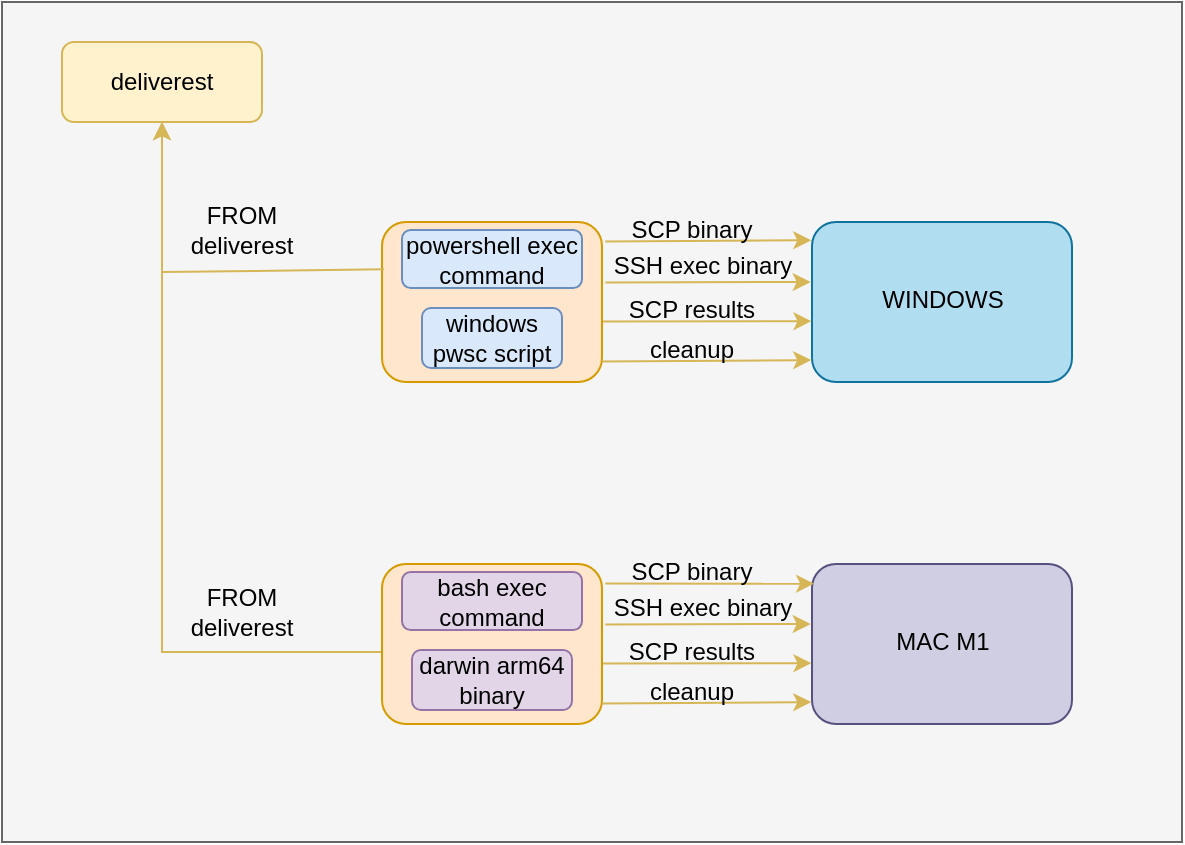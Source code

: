 <mxfile version="21.1.5" type="device">
  <diagram name="Page-1" id="z1PRPF0wfzixQ7pO9ImC">
    <mxGraphModel dx="1373" dy="695" grid="1" gridSize="10" guides="1" tooltips="1" connect="1" arrows="1" fold="1" page="1" pageScale="1" pageWidth="850" pageHeight="1100" math="0" shadow="0">
      <root>
        <mxCell id="0" />
        <mxCell id="1" parent="0" />
        <mxCell id="jrnpPs5ssjDM90zKU71T-44" value="" style="rounded=0;whiteSpace=wrap;html=1;fillColor=#f5f5f5;fontColor=#333333;strokeColor=#666666;" vertex="1" parent="1">
          <mxGeometry x="20" y="10" width="590" height="420" as="geometry" />
        </mxCell>
        <mxCell id="jrnpPs5ssjDM90zKU71T-1" value="" style="rounded=1;whiteSpace=wrap;html=1;fillColor=#fff2cc;strokeColor=#d6b656;" vertex="1" parent="1">
          <mxGeometry x="50" y="30" width="100" height="40" as="geometry" />
        </mxCell>
        <mxCell id="jrnpPs5ssjDM90zKU71T-2" value="deliverest" style="text;html=1;strokeColor=none;fillColor=none;align=center;verticalAlign=middle;whiteSpace=wrap;rounded=0;" vertex="1" parent="1">
          <mxGeometry x="70" y="35" width="60" height="30" as="geometry" />
        </mxCell>
        <mxCell id="jrnpPs5ssjDM90zKU71T-5" value="" style="rounded=1;whiteSpace=wrap;html=1;fillColor=#b1ddf0;strokeColor=#10739e;" vertex="1" parent="1">
          <mxGeometry x="425" y="120" width="130" height="80" as="geometry" />
        </mxCell>
        <mxCell id="jrnpPs5ssjDM90zKU71T-6" value="WINDOWS" style="text;html=1;strokeColor=none;fillColor=none;align=center;verticalAlign=middle;whiteSpace=wrap;rounded=0;" vertex="1" parent="1">
          <mxGeometry x="455.5" y="139" width="69" height="40" as="geometry" />
        </mxCell>
        <mxCell id="jrnpPs5ssjDM90zKU71T-8" value="" style="rounded=1;whiteSpace=wrap;html=1;fillColor=#ffe6cc;strokeColor=#d79b00;" vertex="1" parent="1">
          <mxGeometry x="210" y="120" width="110" height="80" as="geometry" />
        </mxCell>
        <mxCell id="jrnpPs5ssjDM90zKU71T-12" value="windows pwsc script" style="rounded=1;whiteSpace=wrap;html=1;fillColor=#dae8fc;strokeColor=#6c8ebf;" vertex="1" parent="1">
          <mxGeometry x="230" y="163" width="70" height="30" as="geometry" />
        </mxCell>
        <mxCell id="jrnpPs5ssjDM90zKU71T-15" value="" style="endArrow=classic;html=1;rounded=0;exitX=0.009;exitY=0.296;exitDx=0;exitDy=0;entryX=0.5;entryY=1;entryDx=0;entryDy=0;exitPerimeter=0;fillColor=#fff2cc;strokeColor=#d6b656;" edge="1" parent="1" source="jrnpPs5ssjDM90zKU71T-8" target="jrnpPs5ssjDM90zKU71T-1">
          <mxGeometry width="50" height="50" relative="1" as="geometry">
            <mxPoint x="400" y="370" as="sourcePoint" />
            <mxPoint x="450" y="320" as="targetPoint" />
            <Array as="points">
              <mxPoint x="100" y="145" />
            </Array>
          </mxGeometry>
        </mxCell>
        <mxCell id="jrnpPs5ssjDM90zKU71T-16" value="" style="endArrow=classic;html=1;rounded=0;exitX=0;exitY=0.25;exitDx=0;exitDy=0;fillColor=#fff2cc;strokeColor=#d6b656;" edge="1" parent="1">
          <mxGeometry width="50" height="50" relative="1" as="geometry">
            <mxPoint x="210" y="335" as="sourcePoint" />
            <mxPoint x="100" y="70" as="targetPoint" />
            <Array as="points">
              <mxPoint x="100" y="335" />
            </Array>
          </mxGeometry>
        </mxCell>
        <mxCell id="jrnpPs5ssjDM90zKU71T-17" value="" style="endArrow=classic;html=1;rounded=0;exitX=1.015;exitY=0.122;exitDx=0;exitDy=0;exitPerimeter=0;entryX=-0.003;entryY=0.114;entryDx=0;entryDy=0;entryPerimeter=0;fillColor=#fff2cc;strokeColor=#d6b656;" edge="1" parent="1" source="jrnpPs5ssjDM90zKU71T-8" target="jrnpPs5ssjDM90zKU71T-5">
          <mxGeometry width="50" height="50" relative="1" as="geometry">
            <mxPoint x="400" y="370" as="sourcePoint" />
            <mxPoint x="420" y="130" as="targetPoint" />
          </mxGeometry>
        </mxCell>
        <mxCell id="jrnpPs5ssjDM90zKU71T-18" value="SCP binary" style="text;html=1;strokeColor=none;fillColor=none;align=center;verticalAlign=middle;whiteSpace=wrap;rounded=0;" vertex="1" parent="1">
          <mxGeometry x="330" y="109" width="70" height="30" as="geometry" />
        </mxCell>
        <mxCell id="jrnpPs5ssjDM90zKU71T-19" value="" style="endArrow=classic;html=1;rounded=0;exitX=1.015;exitY=0.378;exitDx=0;exitDy=0;entryX=-0.005;entryY=0.375;entryDx=0;entryDy=0;exitPerimeter=0;entryPerimeter=0;fillColor=#fff2cc;strokeColor=#d6b656;" edge="1" parent="1" source="jrnpPs5ssjDM90zKU71T-8" target="jrnpPs5ssjDM90zKU71T-5">
          <mxGeometry width="50" height="50" relative="1" as="geometry">
            <mxPoint x="319" y="177.16" as="sourcePoint" />
            <mxPoint x="425" y="177.16" as="targetPoint" />
          </mxGeometry>
        </mxCell>
        <mxCell id="jrnpPs5ssjDM90zKU71T-20" value="SSH exec binary" style="text;html=1;strokeColor=none;fillColor=none;align=center;verticalAlign=middle;whiteSpace=wrap;rounded=0;" vertex="1" parent="1">
          <mxGeometry x="320" y="127" width="101" height="30" as="geometry" />
        </mxCell>
        <mxCell id="jrnpPs5ssjDM90zKU71T-21" value="" style="endArrow=classic;html=1;rounded=0;exitX=1.005;exitY=0.622;exitDx=0;exitDy=0;exitPerimeter=0;entryX=-0.002;entryY=0.62;entryDx=0;entryDy=0;entryPerimeter=0;fillColor=#fff2cc;strokeColor=#d6b656;" edge="1" parent="1" source="jrnpPs5ssjDM90zKU71T-8" target="jrnpPs5ssjDM90zKU71T-5">
          <mxGeometry width="50" height="50" relative="1" as="geometry">
            <mxPoint x="320" y="210" as="sourcePoint" />
            <mxPoint x="370" y="160" as="targetPoint" />
          </mxGeometry>
        </mxCell>
        <mxCell id="jrnpPs5ssjDM90zKU71T-23" value="" style="endArrow=classic;html=1;rounded=0;exitX=1;exitY=0.872;exitDx=0;exitDy=0;exitPerimeter=0;entryX=-0.003;entryY=0.863;entryDx=0;entryDy=0;entryPerimeter=0;fillColor=#fff2cc;strokeColor=#d6b656;" edge="1" parent="1" source="jrnpPs5ssjDM90zKU71T-8" target="jrnpPs5ssjDM90zKU71T-5">
          <mxGeometry width="50" height="50" relative="1" as="geometry">
            <mxPoint x="331" y="180" as="sourcePoint" />
            <mxPoint x="435" y="180" as="targetPoint" />
          </mxGeometry>
        </mxCell>
        <mxCell id="jrnpPs5ssjDM90zKU71T-24" value="SCP results" style="text;html=1;strokeColor=none;fillColor=none;align=center;verticalAlign=middle;whiteSpace=wrap;rounded=0;" vertex="1" parent="1">
          <mxGeometry x="330" y="149" width="70" height="30" as="geometry" />
        </mxCell>
        <mxCell id="jrnpPs5ssjDM90zKU71T-25" value="cleanup" style="text;html=1;strokeColor=none;fillColor=none;align=center;verticalAlign=middle;whiteSpace=wrap;rounded=0;" vertex="1" parent="1">
          <mxGeometry x="330" y="169" width="70" height="30" as="geometry" />
        </mxCell>
        <mxCell id="jrnpPs5ssjDM90zKU71T-26" value="FROM deliverest" style="text;html=1;strokeColor=none;fillColor=none;align=center;verticalAlign=middle;whiteSpace=wrap;rounded=0;" vertex="1" parent="1">
          <mxGeometry x="110" y="109" width="60" height="30" as="geometry" />
        </mxCell>
        <mxCell id="jrnpPs5ssjDM90zKU71T-28" value="powershell exec command" style="rounded=1;whiteSpace=wrap;html=1;fillColor=#dae8fc;strokeColor=#6c8ebf;" vertex="1" parent="1">
          <mxGeometry x="220" y="124" width="90" height="29" as="geometry" />
        </mxCell>
        <mxCell id="jrnpPs5ssjDM90zKU71T-29" value="" style="rounded=1;whiteSpace=wrap;html=1;fillColor=#d0cee2;strokeColor=#56517e;" vertex="1" parent="1">
          <mxGeometry x="425" y="291" width="130" height="80" as="geometry" />
        </mxCell>
        <mxCell id="jrnpPs5ssjDM90zKU71T-30" value="MAC M1" style="text;html=1;strokeColor=none;fillColor=none;align=center;verticalAlign=middle;whiteSpace=wrap;rounded=0;" vertex="1" parent="1">
          <mxGeometry x="455.5" y="310" width="69" height="40" as="geometry" />
        </mxCell>
        <mxCell id="jrnpPs5ssjDM90zKU71T-31" value="" style="rounded=1;whiteSpace=wrap;html=1;fillColor=#ffe6cc;strokeColor=#d79b00;" vertex="1" parent="1">
          <mxGeometry x="210" y="291" width="110" height="80" as="geometry" />
        </mxCell>
        <mxCell id="jrnpPs5ssjDM90zKU71T-32" value="darwin arm64 binary" style="rounded=1;whiteSpace=wrap;html=1;fillColor=#e1d5e7;strokeColor=#9673a6;" vertex="1" parent="1">
          <mxGeometry x="225" y="334" width="80" height="30" as="geometry" />
        </mxCell>
        <mxCell id="jrnpPs5ssjDM90zKU71T-33" value="" style="endArrow=classic;html=1;rounded=0;exitX=1.015;exitY=0.122;exitDx=0;exitDy=0;exitPerimeter=0;entryX=0.008;entryY=0.123;entryDx=0;entryDy=0;entryPerimeter=0;fillColor=#fff2cc;strokeColor=#d6b656;" edge="1" source="jrnpPs5ssjDM90zKU71T-31" target="jrnpPs5ssjDM90zKU71T-29" parent="1">
          <mxGeometry width="50" height="50" relative="1" as="geometry">
            <mxPoint x="400" y="541" as="sourcePoint" />
            <mxPoint x="420" y="301" as="targetPoint" />
          </mxGeometry>
        </mxCell>
        <mxCell id="jrnpPs5ssjDM90zKU71T-34" value="SCP binary" style="text;html=1;strokeColor=none;fillColor=none;align=center;verticalAlign=middle;whiteSpace=wrap;rounded=0;" vertex="1" parent="1">
          <mxGeometry x="330" y="280" width="70" height="30" as="geometry" />
        </mxCell>
        <mxCell id="jrnpPs5ssjDM90zKU71T-35" value="" style="endArrow=classic;html=1;rounded=0;exitX=1.015;exitY=0.378;exitDx=0;exitDy=0;entryX=-0.005;entryY=0.375;entryDx=0;entryDy=0;exitPerimeter=0;entryPerimeter=0;fillColor=#fff2cc;strokeColor=#d6b656;" edge="1" source="jrnpPs5ssjDM90zKU71T-31" target="jrnpPs5ssjDM90zKU71T-29" parent="1">
          <mxGeometry width="50" height="50" relative="1" as="geometry">
            <mxPoint x="319" y="348.16" as="sourcePoint" />
            <mxPoint x="425" y="348.16" as="targetPoint" />
          </mxGeometry>
        </mxCell>
        <mxCell id="jrnpPs5ssjDM90zKU71T-36" value="SSH exec binary" style="text;html=1;strokeColor=none;fillColor=none;align=center;verticalAlign=middle;whiteSpace=wrap;rounded=0;" vertex="1" parent="1">
          <mxGeometry x="320" y="298" width="101" height="30" as="geometry" />
        </mxCell>
        <mxCell id="jrnpPs5ssjDM90zKU71T-37" value="" style="endArrow=classic;html=1;rounded=0;exitX=1.005;exitY=0.622;exitDx=0;exitDy=0;exitPerimeter=0;entryX=-0.002;entryY=0.62;entryDx=0;entryDy=0;entryPerimeter=0;fillColor=#fff2cc;strokeColor=#d6b656;" edge="1" source="jrnpPs5ssjDM90zKU71T-31" target="jrnpPs5ssjDM90zKU71T-29" parent="1">
          <mxGeometry width="50" height="50" relative="1" as="geometry">
            <mxPoint x="320" y="381" as="sourcePoint" />
            <mxPoint x="370" y="331" as="targetPoint" />
          </mxGeometry>
        </mxCell>
        <mxCell id="jrnpPs5ssjDM90zKU71T-38" value="" style="endArrow=classic;html=1;rounded=0;exitX=1;exitY=0.872;exitDx=0;exitDy=0;exitPerimeter=0;entryX=-0.003;entryY=0.863;entryDx=0;entryDy=0;entryPerimeter=0;fillColor=#fff2cc;strokeColor=#d6b656;" edge="1" source="jrnpPs5ssjDM90zKU71T-31" target="jrnpPs5ssjDM90zKU71T-29" parent="1">
          <mxGeometry width="50" height="50" relative="1" as="geometry">
            <mxPoint x="331" y="351" as="sourcePoint" />
            <mxPoint x="435" y="351" as="targetPoint" />
          </mxGeometry>
        </mxCell>
        <mxCell id="jrnpPs5ssjDM90zKU71T-39" value="SCP results" style="text;html=1;strokeColor=none;fillColor=none;align=center;verticalAlign=middle;whiteSpace=wrap;rounded=0;" vertex="1" parent="1">
          <mxGeometry x="330" y="320" width="70" height="30" as="geometry" />
        </mxCell>
        <mxCell id="jrnpPs5ssjDM90zKU71T-40" value="cleanup" style="text;html=1;strokeColor=none;fillColor=none;align=center;verticalAlign=middle;whiteSpace=wrap;rounded=0;" vertex="1" parent="1">
          <mxGeometry x="330" y="340" width="70" height="30" as="geometry" />
        </mxCell>
        <mxCell id="jrnpPs5ssjDM90zKU71T-41" value="bash exec command" style="rounded=1;whiteSpace=wrap;html=1;fillColor=#e1d5e7;strokeColor=#9673a6;" vertex="1" parent="1">
          <mxGeometry x="220" y="295" width="90" height="29" as="geometry" />
        </mxCell>
        <mxCell id="jrnpPs5ssjDM90zKU71T-42" value="FROM deliverest" style="text;html=1;strokeColor=none;fillColor=none;align=center;verticalAlign=middle;whiteSpace=wrap;rounded=0;" vertex="1" parent="1">
          <mxGeometry x="110" y="300" width="60" height="30" as="geometry" />
        </mxCell>
      </root>
    </mxGraphModel>
  </diagram>
</mxfile>
